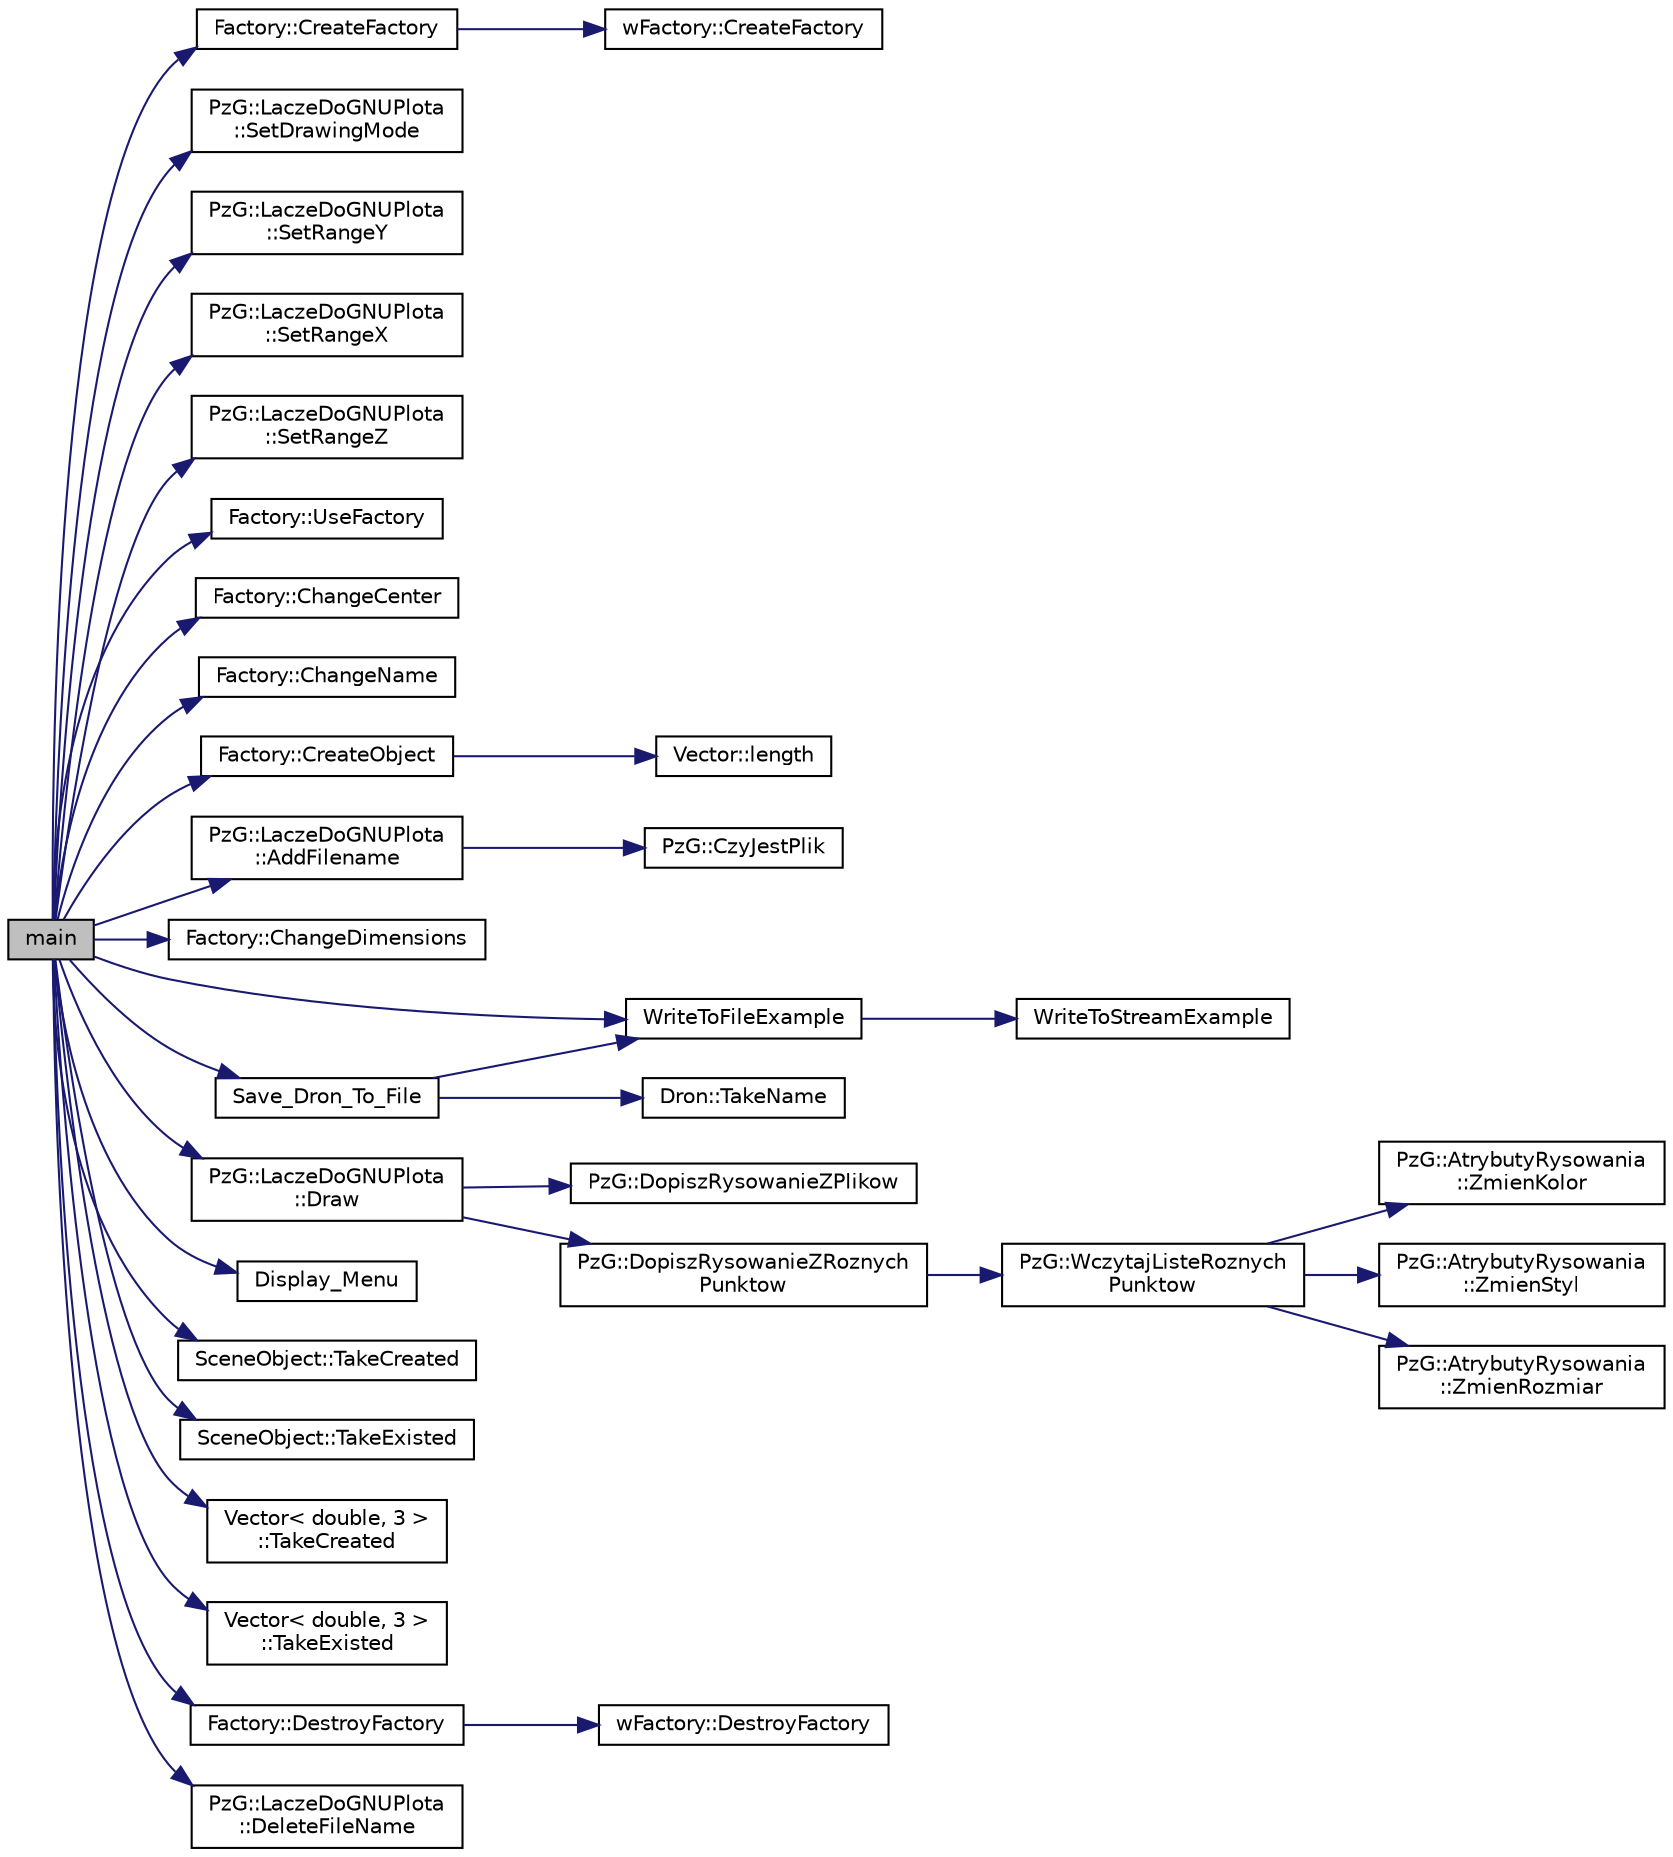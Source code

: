 digraph "main"
{
  edge [fontname="Helvetica",fontsize="10",labelfontname="Helvetica",labelfontsize="10"];
  node [fontname="Helvetica",fontsize="10",shape=record];
  rankdir="LR";
  Node3 [label="main",height=0.2,width=0.4,color="black", fillcolor="grey75", style="filled", fontcolor="black"];
  Node3 -> Node4 [color="midnightblue",fontsize="10",style="solid",fontname="Helvetica"];
  Node4 [label="Factory::CreateFactory",height=0.2,width=0.4,color="black", fillcolor="white", style="filled",URL="$class_factory.html#af5dce101b496802067d6bccf097b7407",tooltip="Metoda tworząca fabrykę "];
  Node4 -> Node5 [color="midnightblue",fontsize="10",style="solid",fontname="Helvetica"];
  Node5 [label="wFactory::CreateFactory",height=0.2,width=0.4,color="black", fillcolor="white", style="filled",URL="$classw_factory.html#ae1f5a5e81dbd96449ef1ee6c0caf654a",tooltip="Metoda tworząca wskażnik na fabrykę "];
  Node3 -> Node6 [color="midnightblue",fontsize="10",style="solid",fontname="Helvetica"];
  Node6 [label="PzG::LaczeDoGNUPlota\l::SetDrawingMode",height=0.2,width=0.4,color="black", fillcolor="white", style="filled",URL="$class_pz_g_1_1_lacze_do_g_n_u_plota.html#aa02567c1ea2c87be2edca7e81a602333",tooltip="Zmienia tryb rysowania. "];
  Node3 -> Node7 [color="midnightblue",fontsize="10",style="solid",fontname="Helvetica"];
  Node7 [label="PzG::LaczeDoGNUPlota\l::SetRangeY",height=0.2,width=0.4,color="black", fillcolor="white", style="filled",URL="$class_pz_g_1_1_lacze_do_g_n_u_plota.html#aae478dc5e5c54ddf919ae2d4882c4224",tooltip="Ustawia zakres osi OY. "];
  Node3 -> Node8 [color="midnightblue",fontsize="10",style="solid",fontname="Helvetica"];
  Node8 [label="PzG::LaczeDoGNUPlota\l::SetRangeX",height=0.2,width=0.4,color="black", fillcolor="white", style="filled",URL="$class_pz_g_1_1_lacze_do_g_n_u_plota.html#ab82715b4bdc7ea8697aee7bbce6f54f8",tooltip="Ustawia zakres osi OX. "];
  Node3 -> Node9 [color="midnightblue",fontsize="10",style="solid",fontname="Helvetica"];
  Node9 [label="PzG::LaczeDoGNUPlota\l::SetRangeZ",height=0.2,width=0.4,color="black", fillcolor="white", style="filled",URL="$class_pz_g_1_1_lacze_do_g_n_u_plota.html#a9bec06cd351e8f4ed82c5c3036b0268d",tooltip="Ustawia zakres osi OZ. "];
  Node3 -> Node10 [color="midnightblue",fontsize="10",style="solid",fontname="Helvetica"];
  Node10 [label="Factory::UseFactory",height=0.2,width=0.4,color="black", fillcolor="white", style="filled",URL="$class_factory.html#a479c9b2846b4f3218f3952ec22c6827c",tooltip="Metoda pozwalająca na użycie fabryki. "];
  Node3 -> Node11 [color="midnightblue",fontsize="10",style="solid",fontname="Helvetica"];
  Node11 [label="Factory::ChangeCenter",height=0.2,width=0.4,color="black", fillcolor="white", style="filled",URL="$class_factory.html#af1d50dc4c2b39eb3897b96a52ec4a965",tooltip="Metoda zmieniajaca środek tworzonego obiektu. "];
  Node3 -> Node12 [color="midnightblue",fontsize="10",style="solid",fontname="Helvetica"];
  Node12 [label="Factory::ChangeName",height=0.2,width=0.4,color="black", fillcolor="white", style="filled",URL="$class_factory.html#a1845f27c6c3c4d3844de7d23201068e9",tooltip="Metoda zmieniajaca nazwę tworzonego obiektu. "];
  Node3 -> Node13 [color="midnightblue",fontsize="10",style="solid",fontname="Helvetica"];
  Node13 [label="Factory::CreateObject",height=0.2,width=0.4,color="black", fillcolor="white", style="filled",URL="$class_factory.html#adb0820eb3c3de71190265b529ec0407f",tooltip="Metoda tworząca obiekt klasy Dron lub CuboidObstacle. "];
  Node13 -> Node14 [color="midnightblue",fontsize="10",style="solid",fontname="Helvetica"];
  Node14 [label="Vector::length",height=0.2,width=0.4,color="black", fillcolor="white", style="filled",URL="$class_vector.html#adbca5660e5a4b4e6efe0b48b0851df38",tooltip="Metoda szablonu vector<> obliczająca odległość dwóch wektorów od siebie. "];
  Node3 -> Node15 [color="midnightblue",fontsize="10",style="solid",fontname="Helvetica"];
  Node15 [label="PzG::LaczeDoGNUPlota\l::AddFilename",height=0.2,width=0.4,color="black", fillcolor="white", style="filled",URL="$class_pz_g_1_1_lacze_do_g_n_u_plota.html#a8d10cbe0f18094f503b7e431460d91fb",tooltip="Dodaje nazwę pliku. "];
  Node15 -> Node16 [color="midnightblue",fontsize="10",style="solid",fontname="Helvetica"];
  Node16 [label="PzG::CzyJestPlik",height=0.2,width=0.4,color="black", fillcolor="white", style="filled",URL="$namespace_pz_g.html#ae1aad0c681853d7e47da4cdfccefc102",tooltip="Funkcja pomocnicza, sprawdza czy plik o podanej nazwie jest na dysku. "];
  Node3 -> Node17 [color="midnightblue",fontsize="10",style="solid",fontname="Helvetica"];
  Node17 [label="Factory::ChangeDimensions",height=0.2,width=0.4,color="black", fillcolor="white", style="filled",URL="$class_factory.html#af8a3672feb2652dda2f7c792bc297a3c",tooltip="Metoda zmieniajaca wymiary tworzonej przeszkody. "];
  Node3 -> Node18 [color="midnightblue",fontsize="10",style="solid",fontname="Helvetica"];
  Node18 [label="WriteToFileExample",height=0.2,width=0.4,color="black", fillcolor="white", style="filled",URL="$main_8cpp.html#ad41088420eb3b71ee47b9ef942f10c6b"];
  Node18 -> Node19 [color="midnightblue",fontsize="10",style="solid",fontname="Helvetica"];
  Node19 [label="WriteToStreamExample",height=0.2,width=0.4,color="black", fillcolor="white", style="filled",URL="$main_8cpp.html#a60b9dcc804925b2f9bdd1a7ab483b1d2"];
  Node3 -> Node20 [color="midnightblue",fontsize="10",style="solid",fontname="Helvetica"];
  Node20 [label="Save_Dron_To_File",height=0.2,width=0.4,color="black", fillcolor="white", style="filled",URL="$main_8cpp.html#a54d35426befdf2e416f18d621e200c92",tooltip="Funkcja zapisu współrzędnych drona do plików. "];
  Node20 -> Node21 [color="midnightblue",fontsize="10",style="solid",fontname="Helvetica"];
  Node21 [label="Dron::TakeName",height=0.2,width=0.4,color="black", fillcolor="white", style="filled",URL="$class_dron.html#ad54dbb862f34396cefb25a6493059cce",tooltip="Metoda uzyskania nazwy drona. "];
  Node20 -> Node18 [color="midnightblue",fontsize="10",style="solid",fontname="Helvetica"];
  Node3 -> Node22 [color="midnightblue",fontsize="10",style="solid",fontname="Helvetica"];
  Node22 [label="PzG::LaczeDoGNUPlota\l::Draw",height=0.2,width=0.4,color="black", fillcolor="white", style="filled",URL="$class_pz_g_1_1_lacze_do_g_n_u_plota.html#a6adf3872a8883bd83774bb60e1c64e34",tooltip="Generuje polecenie rysowania i przesyła je do gnuplota. "];
  Node22 -> Node23 [color="midnightblue",fontsize="10",style="solid",fontname="Helvetica"];
  Node23 [label="PzG::DopiszRysowanieZPlikow",height=0.2,width=0.4,color="black", fillcolor="white", style="filled",URL="$namespace_pz_g.html#aa010184f31b26bb561b42f22438b821e",tooltip="Funkcja pomocnicza, dopisuje do polecenia wpisy związane z rysowaniem z pliku. "];
  Node22 -> Node24 [color="midnightblue",fontsize="10",style="solid",fontname="Helvetica"];
  Node24 [label="PzG::DopiszRysowanieZRoznych\lPunktow",height=0.2,width=0.4,color="black", fillcolor="white", style="filled",URL="$namespace_pz_g.html#a7227cb39c785b1c746b6bb5515c0b781",tooltip="Dodaje do listy rysowanych punktów, punkty o różnych rozmiarach. "];
  Node24 -> Node25 [color="midnightblue",fontsize="10",style="solid",fontname="Helvetica"];
  Node25 [label="PzG::WczytajListeRoznych\lPunktow",height=0.2,width=0.4,color="black", fillcolor="white", style="filled",URL="$namespace_pz_g.html#a169c311f0e0b6ffadcd44e91e749f72d",tooltip="Wczytuje z pliku listę punktów. "];
  Node25 -> Node26 [color="midnightblue",fontsize="10",style="solid",fontname="Helvetica"];
  Node26 [label="PzG::AtrybutyRysowania\l::ZmienKolor",height=0.2,width=0.4,color="black", fillcolor="white", style="filled",URL="$class_pz_g_1_1_atrybuty_rysowania.html#ab068535b4d2f755c394557d1da72a4eb",tooltip="Zmienia kolor rysowania. "];
  Node25 -> Node27 [color="midnightblue",fontsize="10",style="solid",fontname="Helvetica"];
  Node27 [label="PzG::AtrybutyRysowania\l::ZmienStyl",height=0.2,width=0.4,color="black", fillcolor="white", style="filled",URL="$class_pz_g_1_1_atrybuty_rysowania.html#a2ac97706124b14072715ecf3f07e82b4",tooltip="Zmienia styl rysowania. "];
  Node25 -> Node28 [color="midnightblue",fontsize="10",style="solid",fontname="Helvetica"];
  Node28 [label="PzG::AtrybutyRysowania\l::ZmienRozmiar",height=0.2,width=0.4,color="black", fillcolor="white", style="filled",URL="$class_pz_g_1_1_atrybuty_rysowania.html#af4b140eb03bc10b6fd816fad63f8372e",tooltip="Zmienia rozmiar rysowania. "];
  Node3 -> Node29 [color="midnightblue",fontsize="10",style="solid",fontname="Helvetica"];
  Node29 [label="Display_Menu",height=0.2,width=0.4,color="black", fillcolor="white", style="filled",URL="$main_8cpp.html#aa8ebb131d71eefa1e4bed69135488c21",tooltip="Funkcja wyświetlania treści menu. "];
  Node3 -> Node30 [color="midnightblue",fontsize="10",style="solid",fontname="Helvetica"];
  Node30 [label="SceneObject::TakeCreated",height=0.2,width=0.4,color="black", fillcolor="white", style="filled",URL="$class_scene_object.html#adfeb8698e0060b32d329b3ce617da4d2",tooltip="Metoda zwracająca ilość stworzonych do tej pory obiektów klasy SceneObject. "];
  Node3 -> Node31 [color="midnightblue",fontsize="10",style="solid",fontname="Helvetica"];
  Node31 [label="SceneObject::TakeExisted",height=0.2,width=0.4,color="black", fillcolor="white", style="filled",URL="$class_scene_object.html#ae5d8ad30967a0a94a5936bb3e463f8b5",tooltip="Metoda zwracająca ilość istniejących w danym momencie obiektów klasy SceneObject. ..."];
  Node3 -> Node32 [color="midnightblue",fontsize="10",style="solid",fontname="Helvetica"];
  Node32 [label="Vector\< double, 3 \>\l::TakeCreated",height=0.2,width=0.4,color="black", fillcolor="white", style="filled",URL="$class_vector.html#a2cdf7078e7704d5018b9758883debf09",tooltip="Metoda zwracająca ilość stworzonych do tej pory obiektów klasy vector. "];
  Node3 -> Node33 [color="midnightblue",fontsize="10",style="solid",fontname="Helvetica"];
  Node33 [label="Vector\< double, 3 \>\l::TakeExisted",height=0.2,width=0.4,color="black", fillcolor="white", style="filled",URL="$class_vector.html#a2923de396a57c4d28ddd6a9c5ae774d5",tooltip="Metoda zwracająca ilość istniejących w danym momencie obiektów klasy vector. "];
  Node3 -> Node34 [color="midnightblue",fontsize="10",style="solid",fontname="Helvetica"];
  Node34 [label="Factory::DestroyFactory",height=0.2,width=0.4,color="black", fillcolor="white", style="filled",URL="$class_factory.html#a27c0e9f4c93aa9742d58b9fa89db58ce",tooltip="Metoda niszcząca fabrykę "];
  Node34 -> Node35 [color="midnightblue",fontsize="10",style="solid",fontname="Helvetica"];
  Node35 [label="wFactory::DestroyFactory",height=0.2,width=0.4,color="black", fillcolor="white", style="filled",URL="$classw_factory.html#a9233ceb25980235093367d573e8d3c56",tooltip="Metoda niszczy wskażnik na fabrykę "];
  Node3 -> Node36 [color="midnightblue",fontsize="10",style="solid",fontname="Helvetica"];
  Node36 [label="PzG::LaczeDoGNUPlota\l::DeleteFileName",height=0.2,width=0.4,color="black", fillcolor="white", style="filled",URL="$class_pz_g_1_1_lacze_do_g_n_u_plota.html#a9c8b67c705dc3a32bf2edc1ec8265efd",tooltip="Usuwa z listy nazw plików z danymi do rysowania usuwa wybraną nazwę. "];
}
